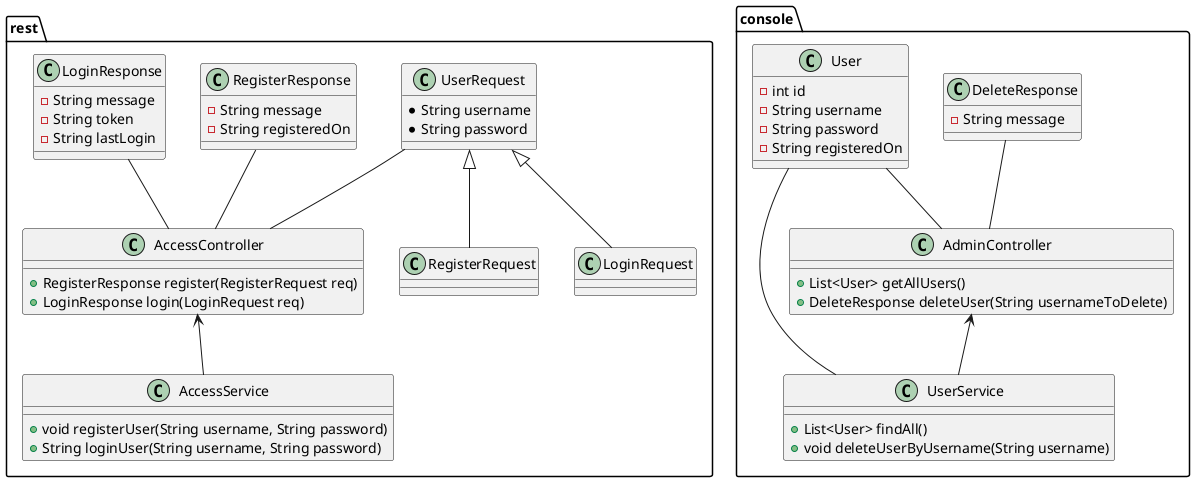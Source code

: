 @startuml

package rest {
    class AccessController {
        + RegisterResponse register(RegisterRequest req)
        + LoginResponse login(LoginRequest req)
    }

    class UserRequest {
        * String username
        * String password
    }

    class RegisterRequest extends UserRequest {

    }

    class LoginRequest extends UserRequest {

    }

    class RegisterResponse {
        - String message
        - String registeredOn
    }

    class LoginResponse {
        - String message
        - String token
        - String lastLogin
    }

    class AccessService {
        + void registerUser(String username, String password)
        + String loginUser(String username, String password)
    }
}

package console {
    class AdminController {
        + List<User> getAllUsers()
        + DeleteResponse deleteUser(String usernameToDelete)
    }

    class UserService {
        + List<User> findAll()
        + void deleteUserByUsername(String username)
    }

    class DeleteResponse {
        - String message
    }

    class User {
        - int id
        - String username
        - String password
        - String registeredOn
    }
}

User -- AdminController
User -- UserService
AdminController <-- UserService
AccessController <-- AccessService
DeleteResponse -- AdminController

RegisterResponse -- AccessController
LoginResponse -- AccessController
UserRequest -- AccessController

@enduml